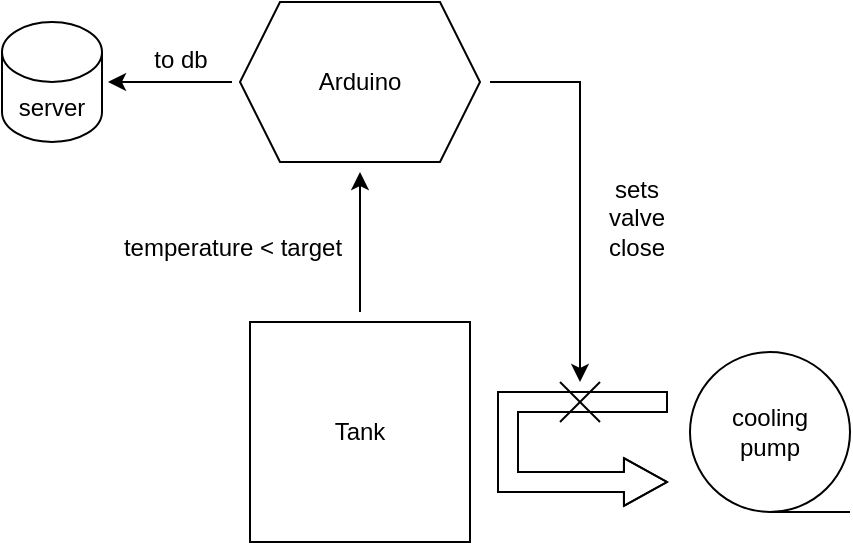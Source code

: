 <mxfile version="24.1.0" type="device">
  <diagram name="Pagina-1" id="3feNih483y1mHezoYXug">
    <mxGraphModel dx="228" dy="118" grid="1" gridSize="10" guides="1" tooltips="1" connect="1" arrows="1" fold="1" page="1" pageScale="1" pageWidth="827" pageHeight="1169" math="0" shadow="0">
      <root>
        <mxCell id="0" />
        <mxCell id="1" parent="0" />
        <mxCell id="3LS_brL-AoxvbDb2mSr8-1" value="Tank" style="whiteSpace=wrap;html=1;aspect=fixed;" vertex="1" parent="1">
          <mxGeometry x="330" y="330" width="110" height="110" as="geometry" />
        </mxCell>
        <mxCell id="3LS_brL-AoxvbDb2mSr8-4" value="cooling&lt;div&gt;&lt;span style=&quot;background-color: initial;&quot;&gt;pump&lt;/span&gt;&lt;/div&gt;" style="shape=tapeData;whiteSpace=wrap;html=1;perimeter=ellipsePerimeter;" vertex="1" parent="1">
          <mxGeometry x="550" y="345" width="80" height="80" as="geometry" />
        </mxCell>
        <mxCell id="3LS_brL-AoxvbDb2mSr8-6" value="Arduino" style="shape=hexagon;perimeter=hexagonPerimeter2;whiteSpace=wrap;html=1;fixedSize=1;" vertex="1" parent="1">
          <mxGeometry x="325" y="170" width="120" height="80" as="geometry" />
        </mxCell>
        <mxCell id="3LS_brL-AoxvbDb2mSr8-7" value="" style="endArrow=classic;html=1;rounded=0;" edge="1" parent="1">
          <mxGeometry width="50" height="50" relative="1" as="geometry">
            <mxPoint x="385" y="325" as="sourcePoint" />
            <mxPoint x="385" y="255" as="targetPoint" />
          </mxGeometry>
        </mxCell>
        <mxCell id="3LS_brL-AoxvbDb2mSr8-8" value="temperature &amp;lt; target" style="text;html=1;align=center;verticalAlign=middle;resizable=0;points=[];autosize=1;strokeColor=none;fillColor=none;" vertex="1" parent="1">
          <mxGeometry x="256" y="278" width="130" height="30" as="geometry" />
        </mxCell>
        <mxCell id="3LS_brL-AoxvbDb2mSr8-9" value="server" style="shape=cylinder3;whiteSpace=wrap;html=1;boundedLbl=1;backgroundOutline=1;size=15;" vertex="1" parent="1">
          <mxGeometry x="206" y="180" width="50" height="60" as="geometry" />
        </mxCell>
        <mxCell id="3LS_brL-AoxvbDb2mSr8-10" value="" style="endArrow=classic;html=1;rounded=0;" edge="1" parent="1">
          <mxGeometry width="50" height="50" relative="1" as="geometry">
            <mxPoint x="321" y="210" as="sourcePoint" />
            <mxPoint x="259" y="210" as="targetPoint" />
          </mxGeometry>
        </mxCell>
        <mxCell id="3LS_brL-AoxvbDb2mSr8-11" value="to db" style="text;html=1;align=center;verticalAlign=middle;resizable=0;points=[];autosize=1;strokeColor=none;fillColor=none;" vertex="1" parent="1">
          <mxGeometry x="270" y="184" width="50" height="30" as="geometry" />
        </mxCell>
        <mxCell id="3LS_brL-AoxvbDb2mSr8-12" value="" style="endArrow=classic;html=1;rounded=0;" edge="1" parent="1">
          <mxGeometry width="50" height="50" relative="1" as="geometry">
            <mxPoint x="450" y="210" as="sourcePoint" />
            <mxPoint x="495" y="360" as="targetPoint" />
            <Array as="points">
              <mxPoint x="495" y="210" />
            </Array>
          </mxGeometry>
        </mxCell>
        <mxCell id="3LS_brL-AoxvbDb2mSr8-13" value="sets&lt;div&gt;&lt;span style=&quot;background-color: initial;&quot;&gt;valve&lt;/span&gt;&lt;/div&gt;&lt;div&gt;&lt;span style=&quot;background-color: initial;&quot;&gt;close&lt;/span&gt;&lt;/div&gt;" style="text;html=1;align=center;verticalAlign=middle;resizable=0;points=[];autosize=1;strokeColor=none;fillColor=none;" vertex="1" parent="1">
          <mxGeometry x="498" y="248" width="50" height="60" as="geometry" />
        </mxCell>
        <mxCell id="3LS_brL-AoxvbDb2mSr8-15" value="" style="shape=flexArrow;endArrow=classic;html=1;rounded=0;endWidth=12.877;endSize=6.841;" edge="1" parent="1">
          <mxGeometry width="50" height="50" relative="1" as="geometry">
            <mxPoint x="539" y="370" as="sourcePoint" />
            <mxPoint x="539" y="410" as="targetPoint" />
            <Array as="points">
              <mxPoint x="459" y="370" />
              <mxPoint x="459" y="410" />
            </Array>
          </mxGeometry>
        </mxCell>
        <mxCell id="3LS_brL-AoxvbDb2mSr8-16" value="" style="endArrow=none;html=1;rounded=0;" edge="1" parent="1">
          <mxGeometry width="50" height="50" relative="1" as="geometry">
            <mxPoint x="485" y="360" as="sourcePoint" />
            <mxPoint x="505" y="380" as="targetPoint" />
          </mxGeometry>
        </mxCell>
        <mxCell id="3LS_brL-AoxvbDb2mSr8-17" value="" style="endArrow=none;html=1;rounded=0;" edge="1" parent="1">
          <mxGeometry width="50" height="50" relative="1" as="geometry">
            <mxPoint x="485" y="380" as="sourcePoint" />
            <mxPoint x="505" y="360" as="targetPoint" />
          </mxGeometry>
        </mxCell>
      </root>
    </mxGraphModel>
  </diagram>
</mxfile>
